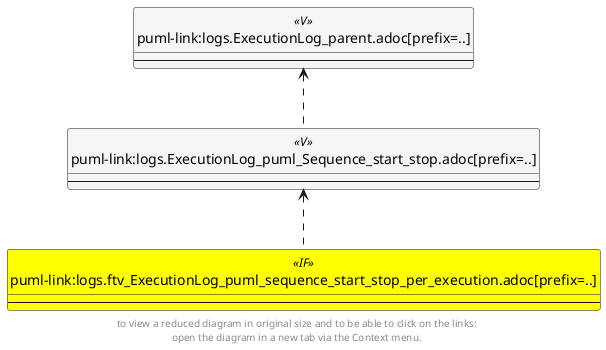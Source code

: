 @startuml
'Left to right direction
top to bottom direction
hide circle
'avoide "." issues:
set namespaceSeparator none


skinparam class {
  BackgroundColor White
  BackgroundColor<<FN>> Yellow
  BackgroundColor<<FS>> Yellow
  BackgroundColor<<FT>> LightGray
  BackgroundColor<<IF>> Yellow
  BackgroundColor<<IS>> Yellow
  BackgroundColor<<P>> Aqua
  BackgroundColor<<PC>> Aqua
  BackgroundColor<<SN>> Yellow
  BackgroundColor<<SO>> SlateBlue
  BackgroundColor<<TF>> LightGray
  BackgroundColor<<TR>> Tomato
  BackgroundColor<<U>> White
  BackgroundColor<<V>> WhiteSmoke
  BackgroundColor<<X>> Aqua
}


entity "puml-link:logs.ExecutionLog_parent.adoc[prefix=..]" as logs.ExecutionLog_parent << V >> {
  --
}

entity "puml-link:logs.ExecutionLog_puml_Sequence_start_stop.adoc[prefix=..]" as logs.ExecutionLog_puml_Sequence_start_stop << V >> {
  --
}

entity "puml-link:logs.ftv_ExecutionLog_puml_sequence_start_stop_per_execution.adoc[prefix=..]" as logs.ftv_ExecutionLog_puml_sequence_start_stop_per_execution << IF >> {
  --
}

logs.ExecutionLog_parent <.. logs.ExecutionLog_puml_Sequence_start_stop
logs.ExecutionLog_puml_Sequence_start_stop <.. logs.ftv_ExecutionLog_puml_sequence_start_stop_per_execution
footer
to view a reduced diagram in original size and to be able to click on the links:
open the diagram in a new tab via the Context menu.
end footer

@enduml


